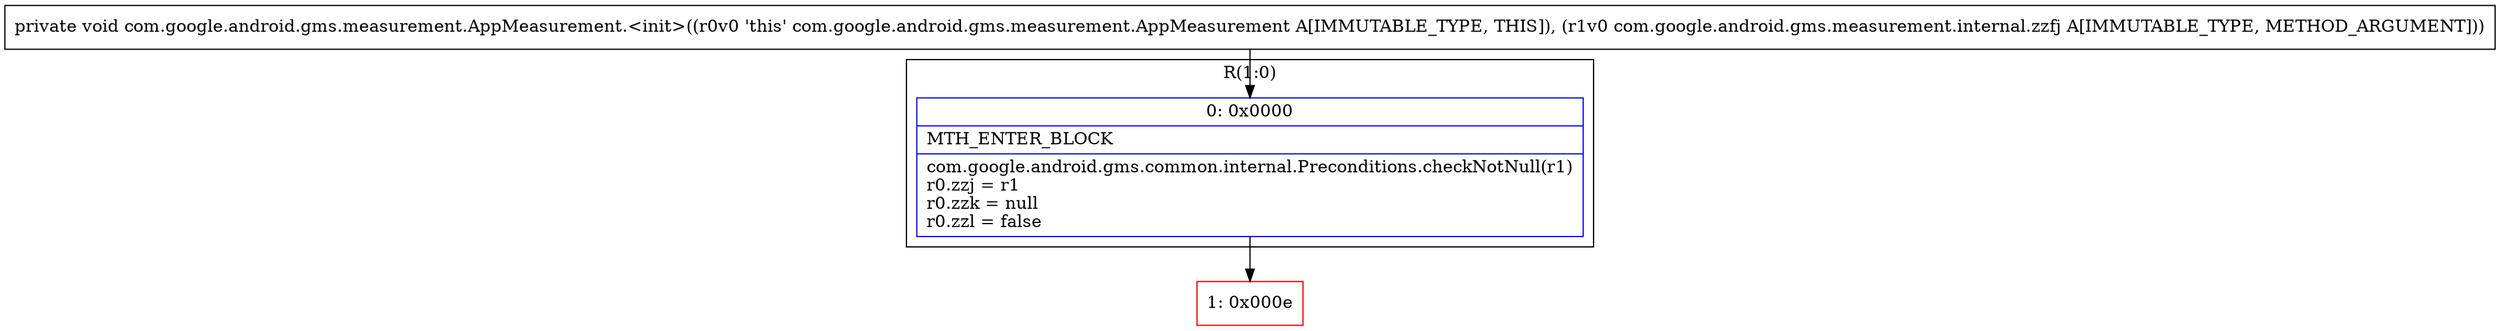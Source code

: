 digraph "CFG forcom.google.android.gms.measurement.AppMeasurement.\<init\>(Lcom\/google\/android\/gms\/measurement\/internal\/zzfj;)V" {
subgraph cluster_Region_378349970 {
label = "R(1:0)";
node [shape=record,color=blue];
Node_0 [shape=record,label="{0\:\ 0x0000|MTH_ENTER_BLOCK\l|com.google.android.gms.common.internal.Preconditions.checkNotNull(r1)\lr0.zzj = r1\lr0.zzk = null\lr0.zzl = false\l}"];
}
Node_1 [shape=record,color=red,label="{1\:\ 0x000e}"];
MethodNode[shape=record,label="{private void com.google.android.gms.measurement.AppMeasurement.\<init\>((r0v0 'this' com.google.android.gms.measurement.AppMeasurement A[IMMUTABLE_TYPE, THIS]), (r1v0 com.google.android.gms.measurement.internal.zzfj A[IMMUTABLE_TYPE, METHOD_ARGUMENT])) }"];
MethodNode -> Node_0;
Node_0 -> Node_1;
}

